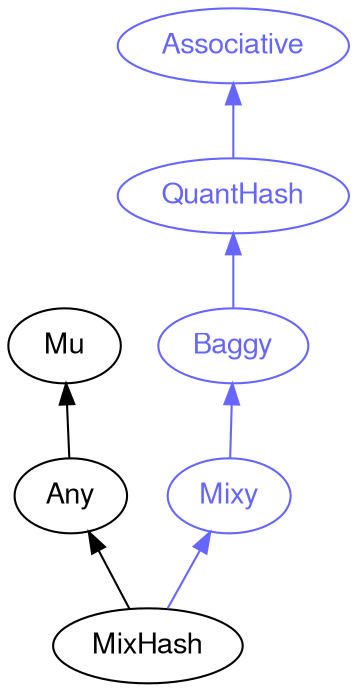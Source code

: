digraph "perl6-type-graph" {
    rankdir=BT;
    splines=polyline;
    overlap=false; 
    graph [truecolor=true bgcolor="#FFFFFF"];
    // Types
    "MixHash" [color="#000000", fontcolor="#000000", href="/type/MixHash", fontname="FreeSans"];
    "Mu" [color="#000000", fontcolor="#000000", href="/type/Mu", fontname="FreeSans"];
    "Any" [color="#000000", fontcolor="#000000", href="/type/Any", fontname="FreeSans"];
    "Associative" [color="#6666FF", fontcolor="#6666FF", href="/type/Associative", fontname="FreeSans"];
    "QuantHash" [color="#6666FF", fontcolor="#6666FF", href="/type/QuantHash", fontname="FreeSans"];
    "Baggy" [color="#6666FF", fontcolor="#6666FF", href="/type/Baggy", fontname="FreeSans"];
    "Mixy" [color="#6666FF", fontcolor="#6666FF", href="/type/Mixy", fontname="FreeSans"];

    // Superclasses
    "MixHash" -> "Any" [color="#000000"];
    "Any" -> "Mu" [color="#000000"];

    // Roles
    "MixHash" -> "Mixy" [color="#6666FF"];
    "QuantHash" -> "Associative" [color="#6666FF"];
    "Baggy" -> "QuantHash" [color="#6666FF"];
    "Mixy" -> "Baggy" [color="#6666FF"];
}
